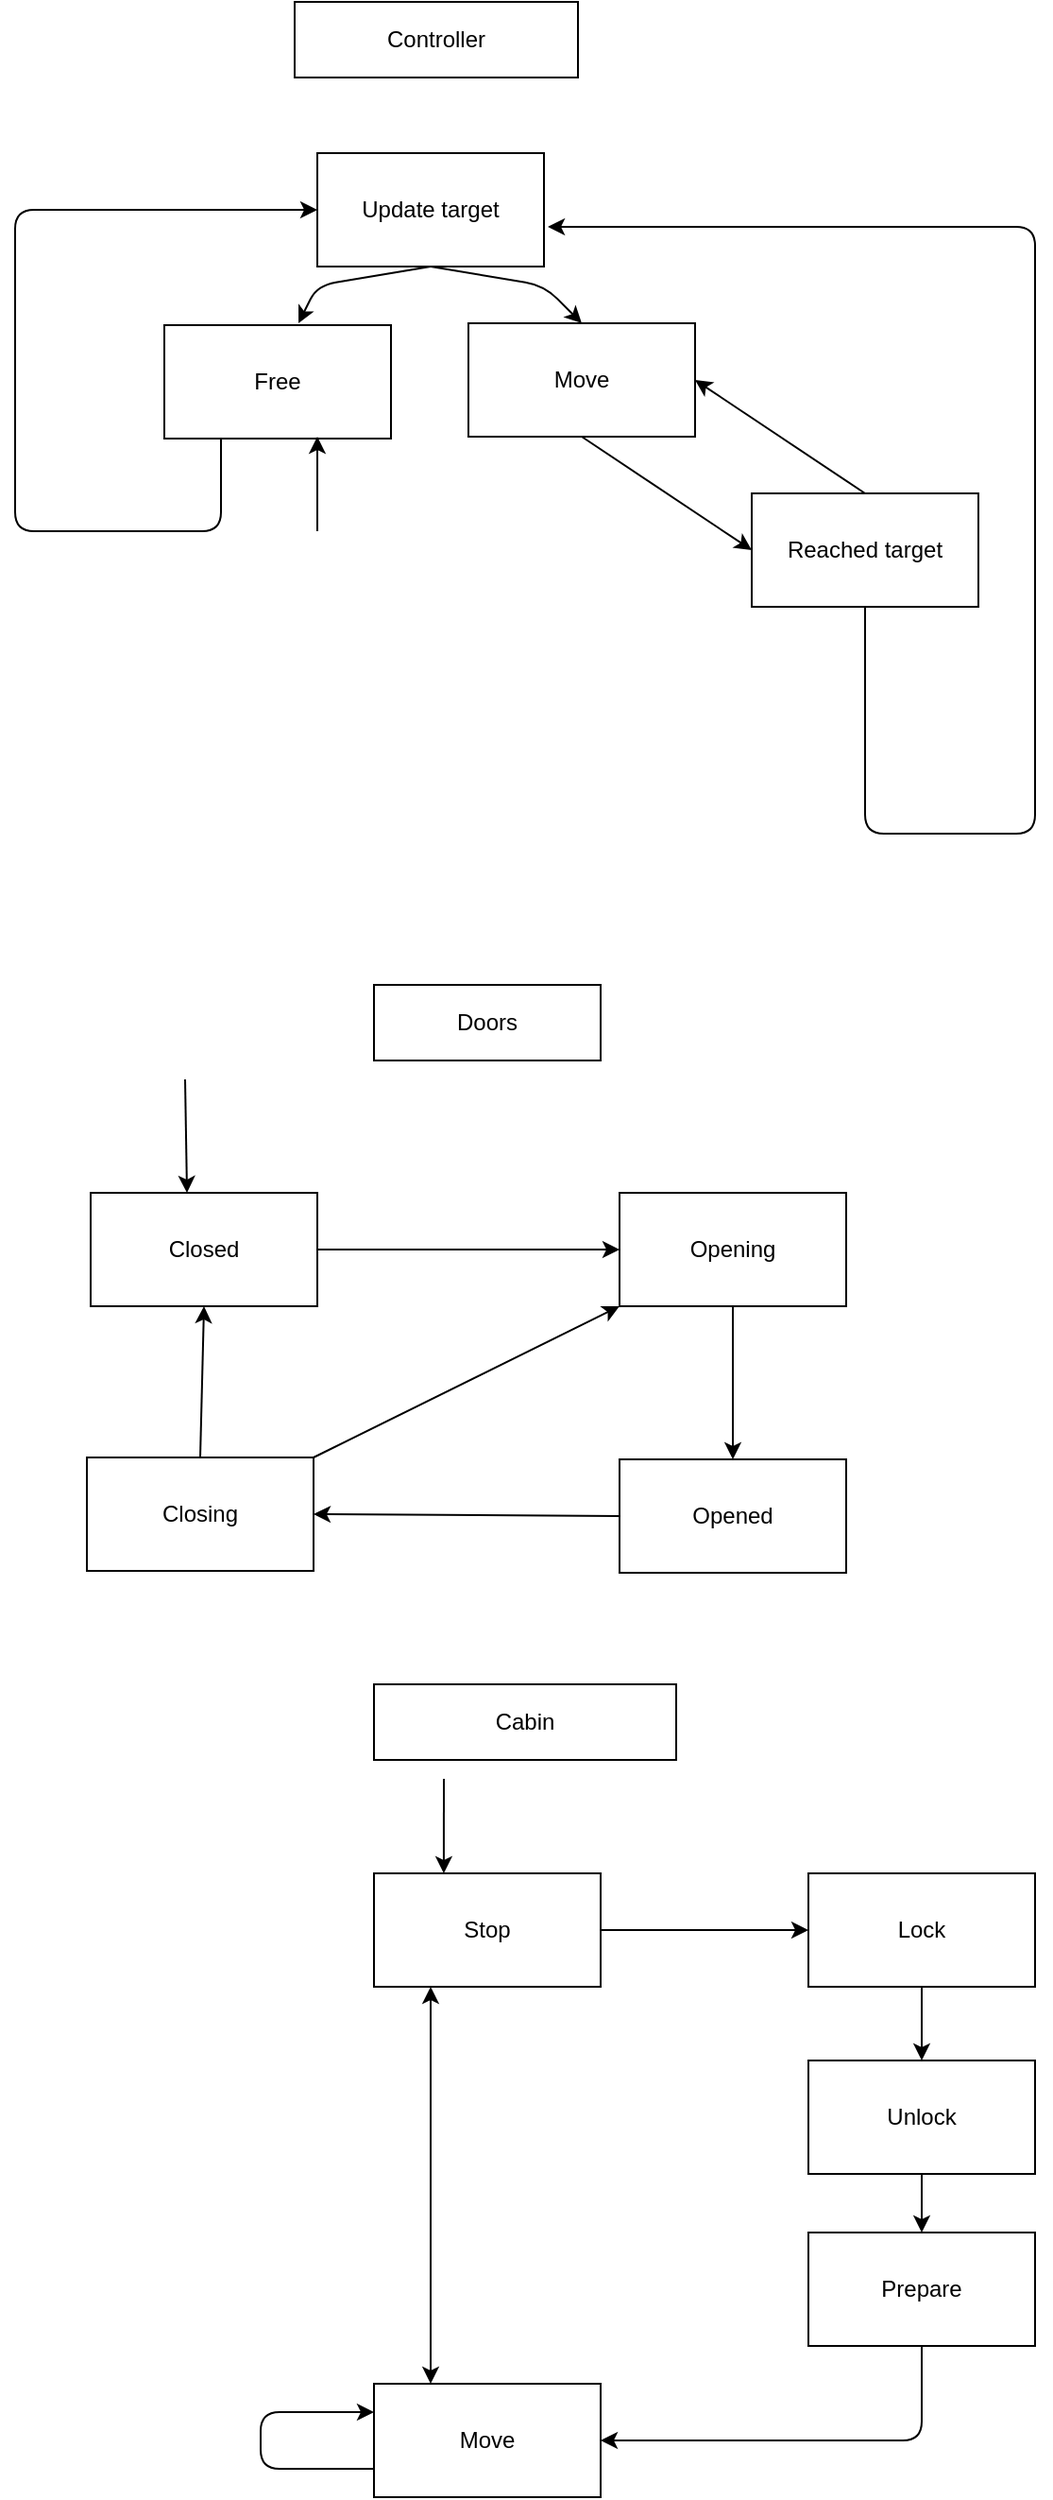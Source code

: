 <mxfile version="24.4.10" type="device">
  <diagram name="Страница — 1" id="sZqrSahtcKMUwHhU8RB9">
    <mxGraphModel dx="1194" dy="828" grid="1" gridSize="10" guides="1" tooltips="1" connect="1" arrows="1" fold="1" page="1" pageScale="1" pageWidth="827" pageHeight="1169" math="0" shadow="0">
      <root>
        <mxCell id="0" />
        <mxCell id="1" parent="0" />
        <mxCell id="_DngHFLL2gLG2u_unUYO-1" value="Controller" style="rounded=0;whiteSpace=wrap;html=1;" parent="1" vertex="1">
          <mxGeometry x="228" y="80" width="150" height="40" as="geometry" />
        </mxCell>
        <mxCell id="_DngHFLL2gLG2u_unUYO-12" style="edgeStyle=none;rounded=1;orthogonalLoop=1;jettySize=auto;html=1;exitX=0.5;exitY=1;exitDx=0;exitDy=0;entryX=0.592;entryY=-0.017;entryDx=0;entryDy=0;entryPerimeter=0;curved=0;" parent="1" source="_DngHFLL2gLG2u_unUYO-2" target="_DngHFLL2gLG2u_unUYO-6" edge="1">
          <mxGeometry relative="1" as="geometry">
            <mxPoint x="230" y="250" as="targetPoint" />
            <Array as="points">
              <mxPoint x="240" y="230" />
            </Array>
          </mxGeometry>
        </mxCell>
        <mxCell id="_DngHFLL2gLG2u_unUYO-2" value="Update target" style="whiteSpace=wrap;html=1;" parent="1" vertex="1">
          <mxGeometry x="240" y="160" width="120" height="60" as="geometry" />
        </mxCell>
        <mxCell id="_DngHFLL2gLG2u_unUYO-15" style="edgeStyle=none;rounded=0;orthogonalLoop=1;jettySize=auto;html=1;exitX=0.5;exitY=1;exitDx=0;exitDy=0;entryX=0;entryY=0.5;entryDx=0;entryDy=0;" parent="1" source="_DngHFLL2gLG2u_unUYO-3" target="_DngHFLL2gLG2u_unUYO-4" edge="1">
          <mxGeometry relative="1" as="geometry" />
        </mxCell>
        <mxCell id="_DngHFLL2gLG2u_unUYO-3" value="Move" style="whiteSpace=wrap;html=1;" parent="1" vertex="1">
          <mxGeometry x="320" y="250" width="120" height="60" as="geometry" />
        </mxCell>
        <mxCell id="_DngHFLL2gLG2u_unUYO-13" style="edgeStyle=none;rounded=0;orthogonalLoop=1;jettySize=auto;html=1;exitX=0.5;exitY=0;exitDx=0;exitDy=0;entryX=1;entryY=0.5;entryDx=0;entryDy=0;" parent="1" source="_DngHFLL2gLG2u_unUYO-4" target="_DngHFLL2gLG2u_unUYO-3" edge="1">
          <mxGeometry relative="1" as="geometry" />
        </mxCell>
        <mxCell id="_DngHFLL2gLG2u_unUYO-4" value="Reached target" style="whiteSpace=wrap;html=1;" parent="1" vertex="1">
          <mxGeometry x="470" y="340" width="120" height="60" as="geometry" />
        </mxCell>
        <mxCell id="_DngHFLL2gLG2u_unUYO-16" style="edgeStyle=none;rounded=1;orthogonalLoop=1;jettySize=auto;html=1;exitX=0.5;exitY=1;exitDx=0;exitDy=0;entryX=1.017;entryY=0.65;entryDx=0;entryDy=0;entryPerimeter=0;curved=0;" parent="1" source="_DngHFLL2gLG2u_unUYO-4" target="_DngHFLL2gLG2u_unUYO-2" edge="1">
          <mxGeometry relative="1" as="geometry">
            <mxPoint x="680" y="190" as="targetPoint" />
            <Array as="points">
              <mxPoint x="530" y="520" />
              <mxPoint x="620" y="520" />
              <mxPoint x="620" y="199" />
            </Array>
            <mxPoint x="380" y="490" as="sourcePoint" />
          </mxGeometry>
        </mxCell>
        <mxCell id="_DngHFLL2gLG2u_unUYO-10" style="edgeStyle=none;rounded=1;orthogonalLoop=1;jettySize=auto;html=1;exitX=0.25;exitY=1;exitDx=0;exitDy=0;entryX=0;entryY=0.5;entryDx=0;entryDy=0;curved=0;" parent="1" source="_DngHFLL2gLG2u_unUYO-6" target="_DngHFLL2gLG2u_unUYO-2" edge="1">
          <mxGeometry relative="1" as="geometry">
            <mxPoint x="80" y="120" as="targetPoint" />
            <Array as="points">
              <mxPoint x="189" y="360" />
              <mxPoint x="80" y="360" />
              <mxPoint x="80" y="190" />
            </Array>
          </mxGeometry>
        </mxCell>
        <mxCell id="_DngHFLL2gLG2u_unUYO-6" value="Free" style="whiteSpace=wrap;html=1;" parent="1" vertex="1">
          <mxGeometry x="159" y="251" width="120" height="60" as="geometry" />
        </mxCell>
        <mxCell id="_DngHFLL2gLG2u_unUYO-7" value="" style="endArrow=classic;html=1;rounded=0;" parent="1" edge="1">
          <mxGeometry width="50" height="50" relative="1" as="geometry">
            <mxPoint x="240" y="360" as="sourcePoint" />
            <mxPoint x="240" y="310" as="targetPoint" />
          </mxGeometry>
        </mxCell>
        <mxCell id="_DngHFLL2gLG2u_unUYO-11" style="edgeStyle=none;rounded=1;orthogonalLoop=1;jettySize=auto;html=1;exitX=0.5;exitY=1;exitDx=0;exitDy=0;entryX=0.5;entryY=0;entryDx=0;entryDy=0;curved=0;" parent="1" source="_DngHFLL2gLG2u_unUYO-2" target="_DngHFLL2gLG2u_unUYO-3" edge="1">
          <mxGeometry relative="1" as="geometry">
            <Array as="points">
              <mxPoint x="360" y="230" />
            </Array>
          </mxGeometry>
        </mxCell>
        <mxCell id="_DngHFLL2gLG2u_unUYO-17" value="Doors" style="whiteSpace=wrap;html=1;" parent="1" vertex="1">
          <mxGeometry x="270" y="600" width="120" height="40" as="geometry" />
        </mxCell>
        <mxCell id="_DngHFLL2gLG2u_unUYO-26" style="edgeStyle=none;rounded=0;orthogonalLoop=1;jettySize=auto;html=1;exitX=1;exitY=0.5;exitDx=0;exitDy=0;entryX=0;entryY=0.5;entryDx=0;entryDy=0;" parent="1" source="_DngHFLL2gLG2u_unUYO-18" target="_DngHFLL2gLG2u_unUYO-19" edge="1">
          <mxGeometry relative="1" as="geometry" />
        </mxCell>
        <mxCell id="_DngHFLL2gLG2u_unUYO-18" value="Closed" style="whiteSpace=wrap;html=1;" parent="1" vertex="1">
          <mxGeometry x="120" y="710" width="120" height="60" as="geometry" />
        </mxCell>
        <mxCell id="_DngHFLL2gLG2u_unUYO-22" style="edgeStyle=none;rounded=0;orthogonalLoop=1;jettySize=auto;html=1;exitX=0.5;exitY=1;exitDx=0;exitDy=0;entryX=0.5;entryY=0;entryDx=0;entryDy=0;" parent="1" source="_DngHFLL2gLG2u_unUYO-19" target="_DngHFLL2gLG2u_unUYO-20" edge="1">
          <mxGeometry relative="1" as="geometry" />
        </mxCell>
        <mxCell id="_DngHFLL2gLG2u_unUYO-19" value="Opening" style="whiteSpace=wrap;html=1;" parent="1" vertex="1">
          <mxGeometry x="400" y="710" width="120" height="60" as="geometry" />
        </mxCell>
        <mxCell id="_DngHFLL2gLG2u_unUYO-23" style="edgeStyle=none;rounded=0;orthogonalLoop=1;jettySize=auto;html=1;exitX=0;exitY=0.5;exitDx=0;exitDy=0;entryX=1;entryY=0.5;entryDx=0;entryDy=0;" parent="1" source="_DngHFLL2gLG2u_unUYO-20" target="_DngHFLL2gLG2u_unUYO-21" edge="1">
          <mxGeometry relative="1" as="geometry" />
        </mxCell>
        <mxCell id="_DngHFLL2gLG2u_unUYO-20" value="Opened" style="whiteSpace=wrap;html=1;" parent="1" vertex="1">
          <mxGeometry x="400" y="851" width="120" height="60" as="geometry" />
        </mxCell>
        <mxCell id="_DngHFLL2gLG2u_unUYO-24" style="edgeStyle=none;rounded=0;orthogonalLoop=1;jettySize=auto;html=1;exitX=1;exitY=0;exitDx=0;exitDy=0;entryX=0;entryY=1;entryDx=0;entryDy=0;" parent="1" source="_DngHFLL2gLG2u_unUYO-21" target="_DngHFLL2gLG2u_unUYO-19" edge="1">
          <mxGeometry relative="1" as="geometry" />
        </mxCell>
        <mxCell id="_DngHFLL2gLG2u_unUYO-25" style="edgeStyle=none;rounded=0;orthogonalLoop=1;jettySize=auto;html=1;exitX=0.5;exitY=0;exitDx=0;exitDy=0;entryX=0.5;entryY=1;entryDx=0;entryDy=0;" parent="1" source="_DngHFLL2gLG2u_unUYO-21" target="_DngHFLL2gLG2u_unUYO-18" edge="1">
          <mxGeometry relative="1" as="geometry" />
        </mxCell>
        <mxCell id="_DngHFLL2gLG2u_unUYO-21" value="Closing" style="whiteSpace=wrap;html=1;" parent="1" vertex="1">
          <mxGeometry x="118" y="850" width="120" height="60" as="geometry" />
        </mxCell>
        <mxCell id="_DngHFLL2gLG2u_unUYO-27" value="" style="endArrow=classic;html=1;rounded=0;" parent="1" edge="1">
          <mxGeometry width="50" height="50" relative="1" as="geometry">
            <mxPoint x="170" y="650" as="sourcePoint" />
            <mxPoint x="171" y="710" as="targetPoint" />
          </mxGeometry>
        </mxCell>
        <mxCell id="_DngHFLL2gLG2u_unUYO-28" value="Cabin" style="whiteSpace=wrap;html=1;" parent="1" vertex="1">
          <mxGeometry x="270" y="970" width="160" height="40" as="geometry" />
        </mxCell>
        <mxCell id="_DngHFLL2gLG2u_unUYO-37" style="edgeStyle=none;rounded=0;orthogonalLoop=1;jettySize=auto;html=1;exitX=1;exitY=0.5;exitDx=0;exitDy=0;entryX=0;entryY=0.5;entryDx=0;entryDy=0;" parent="1" source="_DngHFLL2gLG2u_unUYO-29" target="_DngHFLL2gLG2u_unUYO-34" edge="1">
          <mxGeometry relative="1" as="geometry" />
        </mxCell>
        <mxCell id="_DngHFLL2gLG2u_unUYO-29" value="Stop" style="whiteSpace=wrap;html=1;" parent="1" vertex="1">
          <mxGeometry x="270" y="1070" width="120" height="60" as="geometry" />
        </mxCell>
        <mxCell id="_DngHFLL2gLG2u_unUYO-30" value="" style="endArrow=classic;html=1;rounded=0;entryX=0.308;entryY=0;entryDx=0;entryDy=0;entryPerimeter=0;" parent="1" edge="1">
          <mxGeometry width="50" height="50" relative="1" as="geometry">
            <mxPoint x="307" y="1020" as="sourcePoint" />
            <mxPoint x="306.96" y="1070" as="targetPoint" />
          </mxGeometry>
        </mxCell>
        <mxCell id="_DngHFLL2gLG2u_unUYO-33" style="edgeStyle=none;rounded=1;orthogonalLoop=1;jettySize=auto;html=1;exitX=0;exitY=0.75;exitDx=0;exitDy=0;entryX=0;entryY=0.25;entryDx=0;entryDy=0;curved=0;" parent="1" source="_DngHFLL2gLG2u_unUYO-31" target="_DngHFLL2gLG2u_unUYO-31" edge="1">
          <mxGeometry relative="1" as="geometry">
            <mxPoint x="210" y="1330" as="targetPoint" />
            <Array as="points">
              <mxPoint x="210" y="1385" />
              <mxPoint x="210" y="1355" />
            </Array>
          </mxGeometry>
        </mxCell>
        <mxCell id="_DngHFLL2gLG2u_unUYO-31" value="Move" style="whiteSpace=wrap;html=1;" parent="1" vertex="1">
          <mxGeometry x="270" y="1340" width="120" height="60" as="geometry" />
        </mxCell>
        <mxCell id="_DngHFLL2gLG2u_unUYO-32" value="" style="endArrow=classic;startArrow=classic;html=1;rounded=0;exitX=0.25;exitY=0;exitDx=0;exitDy=0;entryX=0.25;entryY=1;entryDx=0;entryDy=0;" parent="1" source="_DngHFLL2gLG2u_unUYO-31" target="_DngHFLL2gLG2u_unUYO-29" edge="1">
          <mxGeometry width="50" height="50" relative="1" as="geometry">
            <mxPoint x="260" y="1130" as="sourcePoint" />
            <mxPoint x="310" y="1080" as="targetPoint" />
          </mxGeometry>
        </mxCell>
        <mxCell id="_DngHFLL2gLG2u_unUYO-38" style="edgeStyle=none;rounded=0;orthogonalLoop=1;jettySize=auto;html=1;exitX=0.5;exitY=1;exitDx=0;exitDy=0;entryX=0.5;entryY=0;entryDx=0;entryDy=0;" parent="1" source="_DngHFLL2gLG2u_unUYO-34" target="_DngHFLL2gLG2u_unUYO-35" edge="1">
          <mxGeometry relative="1" as="geometry" />
        </mxCell>
        <mxCell id="_DngHFLL2gLG2u_unUYO-34" value="Lock" style="whiteSpace=wrap;html=1;" parent="1" vertex="1">
          <mxGeometry x="500" y="1070" width="120" height="60" as="geometry" />
        </mxCell>
        <mxCell id="_DngHFLL2gLG2u_unUYO-39" style="edgeStyle=none;rounded=0;orthogonalLoop=1;jettySize=auto;html=1;exitX=0.5;exitY=1;exitDx=0;exitDy=0;entryX=0.5;entryY=0;entryDx=0;entryDy=0;" parent="1" source="_DngHFLL2gLG2u_unUYO-35" target="_DngHFLL2gLG2u_unUYO-36" edge="1">
          <mxGeometry relative="1" as="geometry" />
        </mxCell>
        <mxCell id="_DngHFLL2gLG2u_unUYO-35" value="Unlock" style="whiteSpace=wrap;html=1;" parent="1" vertex="1">
          <mxGeometry x="500" y="1169" width="120" height="60" as="geometry" />
        </mxCell>
        <mxCell id="_DngHFLL2gLG2u_unUYO-40" style="edgeStyle=none;rounded=1;orthogonalLoop=1;jettySize=auto;html=1;exitX=0.5;exitY=1;exitDx=0;exitDy=0;entryX=1;entryY=0.5;entryDx=0;entryDy=0;curved=0;" parent="1" source="_DngHFLL2gLG2u_unUYO-36" target="_DngHFLL2gLG2u_unUYO-31" edge="1">
          <mxGeometry relative="1" as="geometry">
            <mxPoint x="560" y="1390" as="targetPoint" />
            <Array as="points">
              <mxPoint x="560" y="1370" />
            </Array>
          </mxGeometry>
        </mxCell>
        <mxCell id="_DngHFLL2gLG2u_unUYO-36" value="Prepare" style="whiteSpace=wrap;html=1;" parent="1" vertex="1">
          <mxGeometry x="500" y="1260" width="120" height="60" as="geometry" />
        </mxCell>
      </root>
    </mxGraphModel>
  </diagram>
</mxfile>
